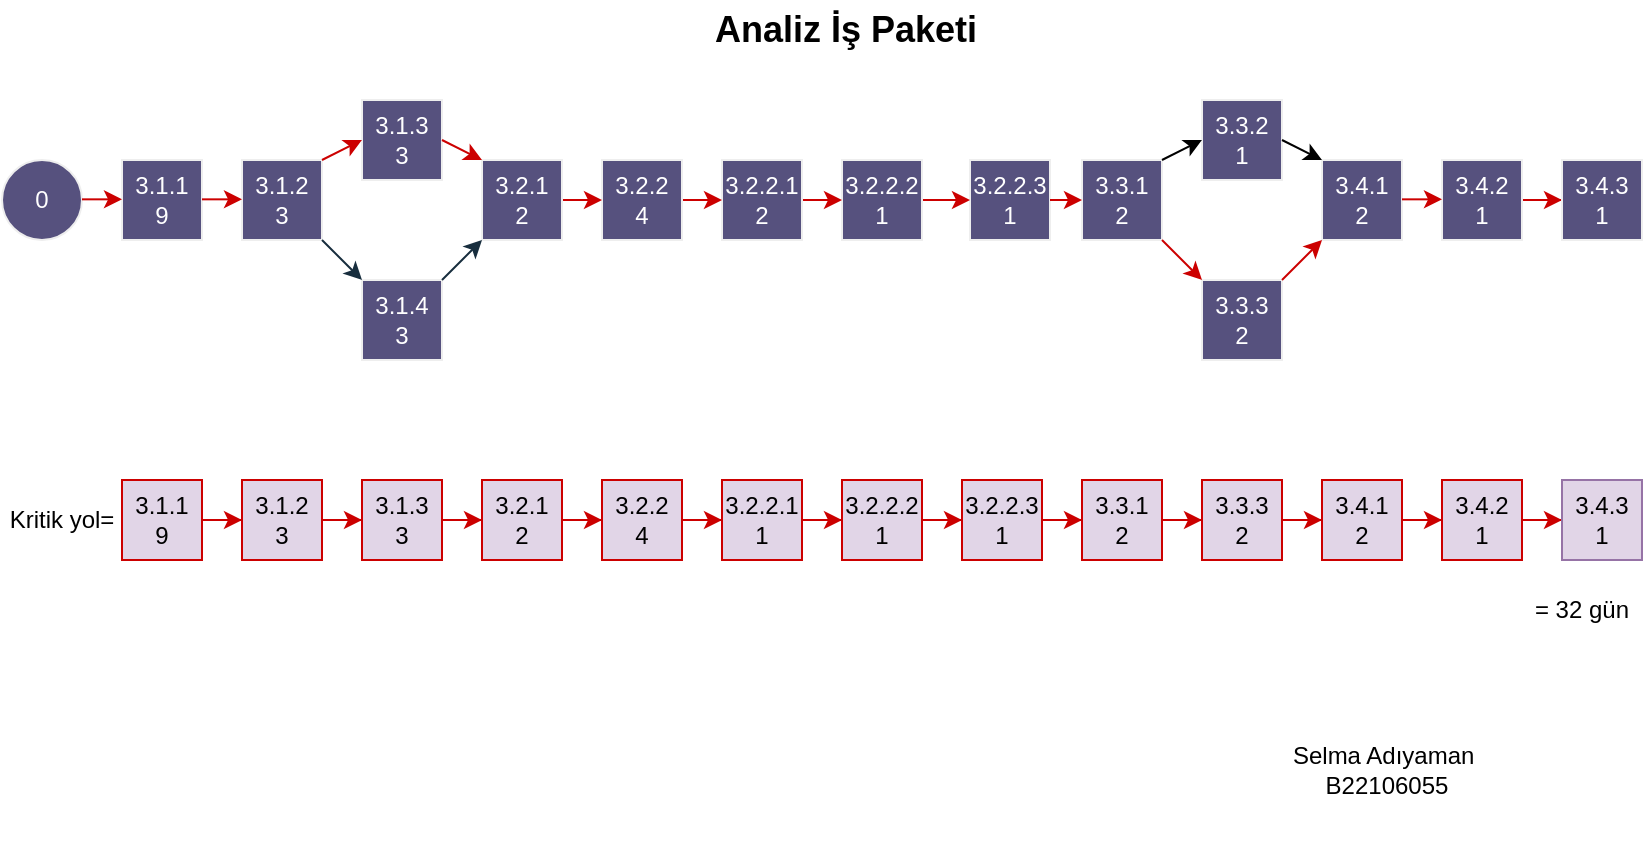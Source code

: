 <mxfile version="26.2.12">
  <diagram name="Sayfa -1" id="FCmbo-QQ5I52QUVk6tiY">
    <mxGraphModel dx="1839" dy="423" grid="1" gridSize="10" guides="1" tooltips="1" connect="1" arrows="1" fold="1" page="1" pageScale="1" pageWidth="827" pageHeight="1169" math="0" shadow="0">
      <root>
        <mxCell id="0" />
        <mxCell id="1" parent="0" />
        <mxCell id="sYUhzM4Op0ek-H_ljY2F-35" value="" style="edgeStyle=orthogonalEdgeStyle;rounded=0;orthogonalLoop=1;jettySize=auto;html=1;strokeColor=#CC0000;" parent="1" source="sYUhzM4Op0ek-H_ljY2F-1" target="sYUhzM4Op0ek-H_ljY2F-5" edge="1">
          <mxGeometry relative="1" as="geometry" />
        </mxCell>
        <mxCell id="sYUhzM4Op0ek-H_ljY2F-1" value="3.4.2&lt;div&gt;1&lt;/div&gt;" style="whiteSpace=wrap;html=1;aspect=fixed;strokeColor=#EEEEEE;fontColor=#FFFFFF;fillColor=#56517E;" parent="1" vertex="1">
          <mxGeometry x="-107" y="120" width="40" height="40" as="geometry" />
        </mxCell>
        <mxCell id="sYUhzM4Op0ek-H_ljY2F-2" value="3.4.1&lt;div&gt;2&lt;/div&gt;" style="whiteSpace=wrap;html=1;aspect=fixed;strokeColor=#EEEEEE;fontColor=#FFFFFF;fillColor=#56517E;" parent="1" vertex="1">
          <mxGeometry x="-167" y="120" width="40" height="40" as="geometry" />
        </mxCell>
        <mxCell id="sYUhzM4Op0ek-H_ljY2F-3" value="3.3.2&lt;div&gt;1&lt;/div&gt;" style="whiteSpace=wrap;html=1;aspect=fixed;strokeColor=#EEEEEE;fontColor=#FFFFFF;fillColor=#56517E;" parent="1" vertex="1">
          <mxGeometry x="-227" y="90" width="40" height="40" as="geometry" />
        </mxCell>
        <mxCell id="sYUhzM4Op0ek-H_ljY2F-4" value="3.3.1&lt;div&gt;2&lt;/div&gt;" style="whiteSpace=wrap;html=1;aspect=fixed;strokeColor=#EEEEEE;fontColor=#FFFFFF;fillColor=#56517E;" parent="1" vertex="1">
          <mxGeometry x="-287" y="120" width="40" height="40" as="geometry" />
        </mxCell>
        <mxCell id="sYUhzM4Op0ek-H_ljY2F-5" value="3.4.3&lt;div&gt;1&lt;/div&gt;" style="whiteSpace=wrap;html=1;aspect=fixed;strokeColor=#EEEEEE;fontColor=#FFFFFF;fillColor=#56517E;" parent="1" vertex="1">
          <mxGeometry x="-47" y="120" width="40" height="40" as="geometry" />
        </mxCell>
        <mxCell id="sYUhzM4Op0ek-H_ljY2F-6" value="3.2.2.3&lt;div&gt;1&lt;/div&gt;" style="whiteSpace=wrap;html=1;aspect=fixed;strokeColor=#EEEEEE;fontColor=#FFFFFF;fillColor=#56517E;" parent="1" vertex="1">
          <mxGeometry x="-343" y="120" width="40" height="40" as="geometry" />
        </mxCell>
        <mxCell id="sYUhzM4Op0ek-H_ljY2F-21" value="" style="edgeStyle=orthogonalEdgeStyle;rounded=0;orthogonalLoop=1;jettySize=auto;html=1;strokeColor=#CC0000;" parent="1" source="sYUhzM4Op0ek-H_ljY2F-7" target="sYUhzM4Op0ek-H_ljY2F-6" edge="1">
          <mxGeometry relative="1" as="geometry" />
        </mxCell>
        <mxCell id="sYUhzM4Op0ek-H_ljY2F-7" value="3.2.2.2&lt;div&gt;1&lt;/div&gt;" style="whiteSpace=wrap;html=1;aspect=fixed;strokeColor=#EEEEEE;fontColor=#FFFFFF;fillColor=#56517E;" parent="1" vertex="1">
          <mxGeometry x="-407" y="120" width="40" height="40" as="geometry" />
        </mxCell>
        <mxCell id="sYUhzM4Op0ek-H_ljY2F-20" value="" style="edgeStyle=orthogonalEdgeStyle;rounded=0;orthogonalLoop=1;jettySize=auto;html=1;strokeColor=#CC0000;" parent="1" source="sYUhzM4Op0ek-H_ljY2F-8" target="sYUhzM4Op0ek-H_ljY2F-7" edge="1">
          <mxGeometry relative="1" as="geometry">
            <Array as="points">
              <mxPoint x="-410" y="140" />
              <mxPoint x="-410" y="140" />
            </Array>
          </mxGeometry>
        </mxCell>
        <mxCell id="sYUhzM4Op0ek-H_ljY2F-8" value="3.2.2.1&lt;div&gt;2&lt;/div&gt;" style="whiteSpace=wrap;html=1;aspect=fixed;strokeColor=#EEEEEE;fontColor=#FFFFFF;fillColor=#56517E;" parent="1" vertex="1">
          <mxGeometry x="-467" y="120" width="40" height="40" as="geometry" />
        </mxCell>
        <mxCell id="sYUhzM4Op0ek-H_ljY2F-9" value="3.3.3&lt;div&gt;2&lt;/div&gt;" style="whiteSpace=wrap;html=1;aspect=fixed;strokeColor=#EEEEEE;fontColor=#FFFFFF;fillColor=#56517E;" parent="1" vertex="1">
          <mxGeometry x="-227" y="180" width="40" height="40" as="geometry" />
        </mxCell>
        <mxCell id="sYUhzM4Op0ek-H_ljY2F-19" value="" style="edgeStyle=orthogonalEdgeStyle;rounded=0;orthogonalLoop=1;jettySize=auto;html=1;strokeColor=#CC0000;" parent="1" source="sYUhzM4Op0ek-H_ljY2F-10" target="sYUhzM4Op0ek-H_ljY2F-8" edge="1">
          <mxGeometry relative="1" as="geometry">
            <Array as="points">
              <mxPoint x="-480" y="140" />
              <mxPoint x="-480" y="140" />
            </Array>
          </mxGeometry>
        </mxCell>
        <mxCell id="sYUhzM4Op0ek-H_ljY2F-10" value="3.2.2&lt;div&gt;4&lt;/div&gt;" style="whiteSpace=wrap;html=1;aspect=fixed;strokeColor=#EEEEEE;fontColor=#FFFFFF;fillColor=#56517E;" parent="1" vertex="1">
          <mxGeometry x="-527" y="120" width="40" height="40" as="geometry" />
        </mxCell>
        <mxCell id="sYUhzM4Op0ek-H_ljY2F-18" value="" style="edgeStyle=orthogonalEdgeStyle;rounded=0;orthogonalLoop=1;jettySize=auto;html=1;strokeColor=#CC0000;" parent="1" source="sYUhzM4Op0ek-H_ljY2F-11" target="sYUhzM4Op0ek-H_ljY2F-10" edge="1">
          <mxGeometry relative="1" as="geometry">
            <Array as="points">
              <mxPoint x="-540" y="140" />
              <mxPoint x="-540" y="140" />
            </Array>
          </mxGeometry>
        </mxCell>
        <mxCell id="sYUhzM4Op0ek-H_ljY2F-11" value="3.2.1&lt;div&gt;2&lt;/div&gt;" style="whiteSpace=wrap;html=1;aspect=fixed;strokeColor=#EEEEEE;fontColor=#FFFFFF;fillColor=#56517E;" parent="1" vertex="1">
          <mxGeometry x="-587" y="120" width="40" height="40" as="geometry" />
        </mxCell>
        <mxCell id="sYUhzM4Op0ek-H_ljY2F-12" value="3.1.4&lt;div&gt;3&lt;/div&gt;" style="whiteSpace=wrap;html=1;aspect=fixed;strokeColor=#EEEEEE;fontColor=#FFFFFF;fillColor=#56517E;" parent="1" vertex="1">
          <mxGeometry x="-647" y="180" width="40" height="40" as="geometry" />
        </mxCell>
        <mxCell id="sYUhzM4Op0ek-H_ljY2F-13" value="3.1.3&lt;div&gt;3&lt;/div&gt;" style="whiteSpace=wrap;html=1;aspect=fixed;strokeColor=#EEEEEE;fontColor=#FFFFFF;fillColor=#56517E;" parent="1" vertex="1">
          <mxGeometry x="-647" y="90" width="40" height="40" as="geometry" />
        </mxCell>
        <mxCell id="sYUhzM4Op0ek-H_ljY2F-14" value="3.1.2&lt;div&gt;3&lt;/div&gt;" style="whiteSpace=wrap;html=1;aspect=fixed;strokeColor=#EEEEEE;fontColor=#FFFFFF;fillColor=#56517E;" parent="1" vertex="1">
          <mxGeometry x="-707" y="120" width="40" height="40" as="geometry" />
        </mxCell>
        <mxCell id="sYUhzM4Op0ek-H_ljY2F-15" value="3.1.1&lt;div&gt;9&lt;/div&gt;" style="whiteSpace=wrap;html=1;aspect=fixed;strokeColor=#EEEEEE;fontColor=#FFFFFF;fillColor=#56517E;" parent="1" vertex="1">
          <mxGeometry x="-767" y="120" width="40" height="40" as="geometry" />
        </mxCell>
        <mxCell id="sYUhzM4Op0ek-H_ljY2F-16" value="0" style="ellipse;whiteSpace=wrap;html=1;aspect=fixed;strokeColor=#EEEEEE;fontColor=#FFFFFF;fillColor=#56517E;" parent="1" vertex="1">
          <mxGeometry x="-827" y="120" width="40" height="40" as="geometry" />
        </mxCell>
        <mxCell id="sYUhzM4Op0ek-H_ljY2F-25" value="" style="endArrow=classic;html=1;rounded=0;strokeColor=#CC0000;entryX=0;entryY=0.5;entryDx=0;entryDy=0;exitX=1;exitY=0.5;exitDx=0;exitDy=0;" parent="1" source="sYUhzM4Op0ek-H_ljY2F-6" target="sYUhzM4Op0ek-H_ljY2F-4" edge="1">
          <mxGeometry width="50" height="50" relative="1" as="geometry">
            <mxPoint x="-297" y="138" as="sourcePoint" />
            <mxPoint x="-253" y="90" as="targetPoint" />
            <Array as="points">
              <mxPoint x="-300" y="140" />
            </Array>
          </mxGeometry>
        </mxCell>
        <mxCell id="sYUhzM4Op0ek-H_ljY2F-28" value="" style="endArrow=classic;html=1;rounded=0;strokeColor=#182E3E;" parent="1" edge="1">
          <mxGeometry width="50" height="50" relative="1" as="geometry">
            <mxPoint x="-667" y="160" as="sourcePoint" />
            <mxPoint x="-647" y="180" as="targetPoint" />
            <Array as="points">
              <mxPoint x="-657" y="170" />
            </Array>
          </mxGeometry>
        </mxCell>
        <mxCell id="sYUhzM4Op0ek-H_ljY2F-30" value="" style="endArrow=classic;html=1;rounded=0;strokeColor=#CC0000;" parent="1" edge="1">
          <mxGeometry width="50" height="50" relative="1" as="geometry">
            <mxPoint x="-247" y="160" as="sourcePoint" />
            <mxPoint x="-227" y="180" as="targetPoint" />
            <Array as="points" />
          </mxGeometry>
        </mxCell>
        <mxCell id="sYUhzM4Op0ek-H_ljY2F-32" value="" style="endArrow=classic;html=1;rounded=0;strokeColor=#CC0000;" parent="1" edge="1">
          <mxGeometry width="50" height="50" relative="1" as="geometry">
            <mxPoint x="-187" y="180" as="sourcePoint" />
            <mxPoint x="-167" y="160" as="targetPoint" />
          </mxGeometry>
        </mxCell>
        <mxCell id="sYUhzM4Op0ek-H_ljY2F-37" value="" style="endArrow=classic;html=1;rounded=0;strokeColor=#CC0000;" parent="1" edge="1">
          <mxGeometry width="50" height="50" relative="1" as="geometry">
            <mxPoint x="-127" y="139.67" as="sourcePoint" />
            <mxPoint x="-107" y="139.67" as="targetPoint" />
            <Array as="points">
              <mxPoint x="-117" y="139.67" />
            </Array>
          </mxGeometry>
        </mxCell>
        <mxCell id="sYUhzM4Op0ek-H_ljY2F-41" value="" style="endArrow=classic;html=1;rounded=0;strokeColor=#182E3E;" parent="1" edge="1">
          <mxGeometry width="50" height="50" relative="1" as="geometry">
            <mxPoint x="-607" y="180" as="sourcePoint" />
            <mxPoint x="-587" y="160" as="targetPoint" />
            <Array as="points">
              <mxPoint x="-597" y="170" />
            </Array>
          </mxGeometry>
        </mxCell>
        <mxCell id="sYUhzM4Op0ek-H_ljY2F-42" value="" style="endArrow=classic;html=1;rounded=0;strokeColor=#CC0000;exitX=1;exitY=0.5;exitDx=0;exitDy=0;entryX=0;entryY=0;entryDx=0;entryDy=0;" parent="1" edge="1" target="sYUhzM4Op0ek-H_ljY2F-11" source="sYUhzM4Op0ek-H_ljY2F-13">
          <mxGeometry width="50" height="50" relative="1" as="geometry">
            <mxPoint x="-607" y="139.67" as="sourcePoint" />
            <mxPoint x="-587" y="139.67" as="targetPoint" />
          </mxGeometry>
        </mxCell>
        <mxCell id="sYUhzM4Op0ek-H_ljY2F-43" value="" style="endArrow=classic;html=1;rounded=0;strokeColor=#CC0000;" parent="1" edge="1">
          <mxGeometry width="50" height="50" relative="1" as="geometry">
            <mxPoint x="-727" y="139.67" as="sourcePoint" />
            <mxPoint x="-707" y="139.67" as="targetPoint" />
          </mxGeometry>
        </mxCell>
        <mxCell id="sYUhzM4Op0ek-H_ljY2F-44" value="" style="endArrow=classic;html=1;rounded=0;strokeColor=#CC0000;" parent="1" edge="1">
          <mxGeometry width="50" height="50" relative="1" as="geometry">
            <mxPoint x="-787" y="139.67" as="sourcePoint" />
            <mxPoint x="-767" y="139.67" as="targetPoint" />
          </mxGeometry>
        </mxCell>
        <mxCell id="sYUhzM4Op0ek-H_ljY2F-49" value="&lt;span style=&quot;background-color: rgb(255, 255, 255);&quot;&gt;&lt;font style=&quot;color: rgb(0, 0, 0);&quot;&gt;Selma Adıyaman&amp;nbsp;&lt;/font&gt;&lt;/span&gt;&lt;div&gt;&lt;span style=&quot;background-color: rgb(255, 255, 255);&quot;&gt;&lt;font style=&quot;color: rgb(0, 0, 0);&quot;&gt;B22106055&lt;/font&gt;&lt;/span&gt;&lt;/div&gt;" style="text;html=1;align=center;verticalAlign=middle;whiteSpace=wrap;rounded=0;fontColor=#FFFFFF;strokeColor=none;fillColor=#FFFFFF;" parent="1" vertex="1">
          <mxGeometry x="-262" y="380" width="255" height="90" as="geometry" />
        </mxCell>
        <mxCell id="tQ6YW1M86Eb9XzrXPYSI-5" value="" style="edgeStyle=orthogonalEdgeStyle;rounded=0;orthogonalLoop=1;jettySize=auto;html=1;exitX=1;exitY=0.5;exitDx=0;exitDy=0;exitPerimeter=0;strokeColor=#CC0000;shadow=0;" parent="1" source="tQ6YW1M86Eb9XzrXPYSI-1" target="tQ6YW1M86Eb9XzrXPYSI-4" edge="1">
          <mxGeometry relative="1" as="geometry" />
        </mxCell>
        <mxCell id="tQ6YW1M86Eb9XzrXPYSI-1" value="3.1.1&lt;div&gt;9&lt;/div&gt;" style="whiteSpace=wrap;html=1;aspect=fixed;fillColor=#e1d5e7;strokeColor=#CC0000;shadow=0;" parent="1" vertex="1">
          <mxGeometry x="-767" y="280" width="40" height="40" as="geometry" />
        </mxCell>
        <mxCell id="tQ6YW1M86Eb9XzrXPYSI-7" value="" style="edgeStyle=orthogonalEdgeStyle;rounded=0;orthogonalLoop=1;jettySize=auto;html=1;strokeColor=#CC0000;shadow=0;" parent="1" source="tQ6YW1M86Eb9XzrXPYSI-4" target="tQ6YW1M86Eb9XzrXPYSI-6" edge="1">
          <mxGeometry relative="1" as="geometry" />
        </mxCell>
        <mxCell id="tQ6YW1M86Eb9XzrXPYSI-4" value="3.1.2&lt;div&gt;3&lt;/div&gt;" style="whiteSpace=wrap;html=1;aspect=fixed;fillColor=#e1d5e7;strokeColor=#CC0000;shadow=0;" parent="1" vertex="1">
          <mxGeometry x="-707" y="280" width="40" height="40" as="geometry" />
        </mxCell>
        <mxCell id="tQ6YW1M86Eb9XzrXPYSI-9" value="" style="edgeStyle=orthogonalEdgeStyle;rounded=0;orthogonalLoop=1;jettySize=auto;html=1;strokeColor=#CC0000;shadow=0;" parent="1" source="tQ6YW1M86Eb9XzrXPYSI-6" target="tQ6YW1M86Eb9XzrXPYSI-8" edge="1">
          <mxGeometry relative="1" as="geometry" />
        </mxCell>
        <mxCell id="tQ6YW1M86Eb9XzrXPYSI-6" value="3.1.3&lt;div&gt;3&lt;/div&gt;" style="whiteSpace=wrap;html=1;aspect=fixed;fillColor=#e1d5e7;strokeColor=#CC0000;shadow=0;" parent="1" vertex="1">
          <mxGeometry x="-647" y="280" width="40" height="40" as="geometry" />
        </mxCell>
        <mxCell id="tQ6YW1M86Eb9XzrXPYSI-11" value="" style="edgeStyle=orthogonalEdgeStyle;rounded=0;orthogonalLoop=1;jettySize=auto;html=1;strokeColor=#CC0000;shadow=0;" parent="1" source="tQ6YW1M86Eb9XzrXPYSI-8" target="tQ6YW1M86Eb9XzrXPYSI-10" edge="1">
          <mxGeometry relative="1" as="geometry" />
        </mxCell>
        <mxCell id="tQ6YW1M86Eb9XzrXPYSI-8" value="3.2.1&lt;div&gt;2&lt;/div&gt;" style="whiteSpace=wrap;html=1;aspect=fixed;fillColor=#e1d5e7;strokeColor=#CC0000;shadow=0;" parent="1" vertex="1">
          <mxGeometry x="-587" y="280" width="40" height="40" as="geometry" />
        </mxCell>
        <mxCell id="tQ6YW1M86Eb9XzrXPYSI-13" value="" style="edgeStyle=orthogonalEdgeStyle;rounded=0;orthogonalLoop=1;jettySize=auto;html=1;strokeColor=#CC0000;shadow=0;" parent="1" source="tQ6YW1M86Eb9XzrXPYSI-10" target="tQ6YW1M86Eb9XzrXPYSI-12" edge="1">
          <mxGeometry relative="1" as="geometry" />
        </mxCell>
        <mxCell id="tQ6YW1M86Eb9XzrXPYSI-10" value="3.2.2&lt;div&gt;4&lt;/div&gt;" style="whiteSpace=wrap;html=1;aspect=fixed;fillColor=#e1d5e7;strokeColor=#CC0000;shadow=0;" parent="1" vertex="1">
          <mxGeometry x="-527" y="280" width="40" height="40" as="geometry" />
        </mxCell>
        <mxCell id="tQ6YW1M86Eb9XzrXPYSI-16" value="" style="edgeStyle=orthogonalEdgeStyle;rounded=0;orthogonalLoop=1;jettySize=auto;html=1;strokeColor=#CC0000;shadow=0;" parent="1" source="tQ6YW1M86Eb9XzrXPYSI-12" target="tQ6YW1M86Eb9XzrXPYSI-15" edge="1">
          <mxGeometry relative="1" as="geometry" />
        </mxCell>
        <mxCell id="tQ6YW1M86Eb9XzrXPYSI-12" value="3.2.2.1&lt;div&gt;1&lt;/div&gt;" style="whiteSpace=wrap;html=1;fillColor=#e1d5e7;strokeColor=#CC0000;shadow=0;" parent="1" vertex="1">
          <mxGeometry x="-467" y="280" width="40" height="40" as="geometry" />
        </mxCell>
        <mxCell id="tQ6YW1M86Eb9XzrXPYSI-18" value="" style="edgeStyle=orthogonalEdgeStyle;rounded=0;orthogonalLoop=1;jettySize=auto;html=1;strokeColor=#CC0000;shadow=0;" parent="1" source="tQ6YW1M86Eb9XzrXPYSI-15" target="tQ6YW1M86Eb9XzrXPYSI-17" edge="1">
          <mxGeometry relative="1" as="geometry" />
        </mxCell>
        <mxCell id="tQ6YW1M86Eb9XzrXPYSI-15" value="3.2.2.2&lt;div&gt;1&lt;/div&gt;" style="whiteSpace=wrap;html=1;fillColor=#e1d5e7;strokeColor=#CC0000;shadow=0;" parent="1" vertex="1">
          <mxGeometry x="-407" y="280" width="40" height="40" as="geometry" />
        </mxCell>
        <mxCell id="tQ6YW1M86Eb9XzrXPYSI-20" value="" style="edgeStyle=orthogonalEdgeStyle;rounded=0;orthogonalLoop=1;jettySize=auto;html=1;strokeColor=#CC0000;shadow=0;" parent="1" source="tQ6YW1M86Eb9XzrXPYSI-17" target="tQ6YW1M86Eb9XzrXPYSI-19" edge="1">
          <mxGeometry relative="1" as="geometry" />
        </mxCell>
        <mxCell id="tQ6YW1M86Eb9XzrXPYSI-17" value="3.2.2.3&lt;div&gt;1&lt;/div&gt;" style="whiteSpace=wrap;html=1;fillColor=#e1d5e7;strokeColor=#CC0000;shadow=0;" parent="1" vertex="1">
          <mxGeometry x="-347" y="280" width="40" height="40" as="geometry" />
        </mxCell>
        <mxCell id="tQ6YW1M86Eb9XzrXPYSI-23" value="" style="edgeStyle=orthogonalEdgeStyle;rounded=0;orthogonalLoop=1;jettySize=auto;html=1;strokeColor=#CC0000;shadow=0;" parent="1" source="tQ6YW1M86Eb9XzrXPYSI-19" target="tQ6YW1M86Eb9XzrXPYSI-22" edge="1">
          <mxGeometry relative="1" as="geometry" />
        </mxCell>
        <mxCell id="tQ6YW1M86Eb9XzrXPYSI-19" value="3.3.1&lt;div&gt;2&lt;/div&gt;" style="whiteSpace=wrap;html=1;fillColor=#e1d5e7;strokeColor=#CC0000;shadow=0;" parent="1" vertex="1">
          <mxGeometry x="-287" y="280" width="40" height="40" as="geometry" />
        </mxCell>
        <mxCell id="tQ6YW1M86Eb9XzrXPYSI-25" value="" style="edgeStyle=orthogonalEdgeStyle;rounded=0;orthogonalLoop=1;jettySize=auto;html=1;strokeColor=#CC0000;shadow=0;" parent="1" source="tQ6YW1M86Eb9XzrXPYSI-22" target="tQ6YW1M86Eb9XzrXPYSI-24" edge="1">
          <mxGeometry relative="1" as="geometry" />
        </mxCell>
        <mxCell id="tQ6YW1M86Eb9XzrXPYSI-22" value="3.3.3&lt;div&gt;2&lt;/div&gt;" style="whiteSpace=wrap;html=1;fillColor=#e1d5e7;strokeColor=#CC0000;shadow=0;" parent="1" vertex="1">
          <mxGeometry x="-227" y="280" width="40" height="40" as="geometry" />
        </mxCell>
        <mxCell id="tQ6YW1M86Eb9XzrXPYSI-27" value="" style="edgeStyle=orthogonalEdgeStyle;rounded=0;orthogonalLoop=1;jettySize=auto;html=1;strokeColor=#CC0000;shadow=0;" parent="1" source="tQ6YW1M86Eb9XzrXPYSI-24" target="tQ6YW1M86Eb9XzrXPYSI-26" edge="1">
          <mxGeometry relative="1" as="geometry" />
        </mxCell>
        <mxCell id="tQ6YW1M86Eb9XzrXPYSI-24" value="3.4.1&lt;div&gt;2&lt;/div&gt;" style="whiteSpace=wrap;html=1;fillColor=#e1d5e7;strokeColor=#CC0000;shadow=0;" parent="1" vertex="1">
          <mxGeometry x="-167" y="280" width="40" height="40" as="geometry" />
        </mxCell>
        <mxCell id="tQ6YW1M86Eb9XzrXPYSI-29" value="" style="edgeStyle=orthogonalEdgeStyle;rounded=0;orthogonalLoop=1;jettySize=auto;html=1;strokeColor=#CC0000;shadow=0;" parent="1" source="tQ6YW1M86Eb9XzrXPYSI-26" target="tQ6YW1M86Eb9XzrXPYSI-28" edge="1">
          <mxGeometry relative="1" as="geometry" />
        </mxCell>
        <mxCell id="tQ6YW1M86Eb9XzrXPYSI-26" value="3.4.2&lt;div&gt;1&lt;/div&gt;" style="whiteSpace=wrap;html=1;fillColor=#e1d5e7;strokeColor=#CC0000;shadow=0;" parent="1" vertex="1">
          <mxGeometry x="-107" y="280" width="40" height="40" as="geometry" />
        </mxCell>
        <mxCell id="tQ6YW1M86Eb9XzrXPYSI-28" value="3.4.3&lt;div&gt;1&lt;/div&gt;" style="whiteSpace=wrap;html=1;fillColor=#e1d5e7;strokeColor=#9673a6;shadow=0;" parent="1" vertex="1">
          <mxGeometry x="-47" y="280" width="40" height="40" as="geometry" />
        </mxCell>
        <mxCell id="tQ6YW1M86Eb9XzrXPYSI-31" value="= 32 gün" style="text;html=1;align=center;verticalAlign=middle;whiteSpace=wrap;rounded=0;shadow=0;" parent="1" vertex="1">
          <mxGeometry x="-67" y="330" width="60" height="30" as="geometry" />
        </mxCell>
        <mxCell id="tQ6YW1M86Eb9XzrXPYSI-32" value="Kritik yol=" style="text;html=1;align=center;verticalAlign=middle;whiteSpace=wrap;rounded=0;" parent="1" vertex="1">
          <mxGeometry x="-827" y="285" width="60" height="30" as="geometry" />
        </mxCell>
        <mxCell id="tQ6YW1M86Eb9XzrXPYSI-33" value="&lt;b&gt;&lt;font style=&quot;font-size: 18px;&quot;&gt;Analiz İş Paketi&lt;/font&gt;&lt;/b&gt;" style="text;html=1;align=center;verticalAlign=middle;whiteSpace=wrap;rounded=0;" parent="1" vertex="1">
          <mxGeometry x="-480" y="40" width="150" height="30" as="geometry" />
        </mxCell>
        <mxCell id="OIfGznUzoKerE5-syVy0-3" value="" style="endArrow=classic;html=1;rounded=0;entryX=0;entryY=0.5;entryDx=0;entryDy=0;" edge="1" parent="1" target="sYUhzM4Op0ek-H_ljY2F-3">
          <mxGeometry width="50" height="50" relative="1" as="geometry">
            <mxPoint x="-247" y="120" as="sourcePoint" />
            <mxPoint x="-227" y="90" as="targetPoint" />
          </mxGeometry>
        </mxCell>
        <mxCell id="OIfGznUzoKerE5-syVy0-4" value="" style="endArrow=classic;html=1;rounded=0;entryX=0;entryY=0;entryDx=0;entryDy=0;" edge="1" parent="1" target="sYUhzM4Op0ek-H_ljY2F-2">
          <mxGeometry width="50" height="50" relative="1" as="geometry">
            <mxPoint x="-187" y="110" as="sourcePoint" />
            <mxPoint x="-170" y="120" as="targetPoint" />
          </mxGeometry>
        </mxCell>
        <mxCell id="OIfGznUzoKerE5-syVy0-5" value="" style="endArrow=classic;html=1;rounded=0;entryX=0;entryY=0.5;entryDx=0;entryDy=0;strokeColor=#CC0000;" edge="1" parent="1" target="sYUhzM4Op0ek-H_ljY2F-13">
          <mxGeometry width="50" height="50" relative="1" as="geometry">
            <mxPoint x="-667" y="120" as="sourcePoint" />
            <mxPoint x="-617" y="70" as="targetPoint" />
          </mxGeometry>
        </mxCell>
      </root>
    </mxGraphModel>
  </diagram>
</mxfile>

